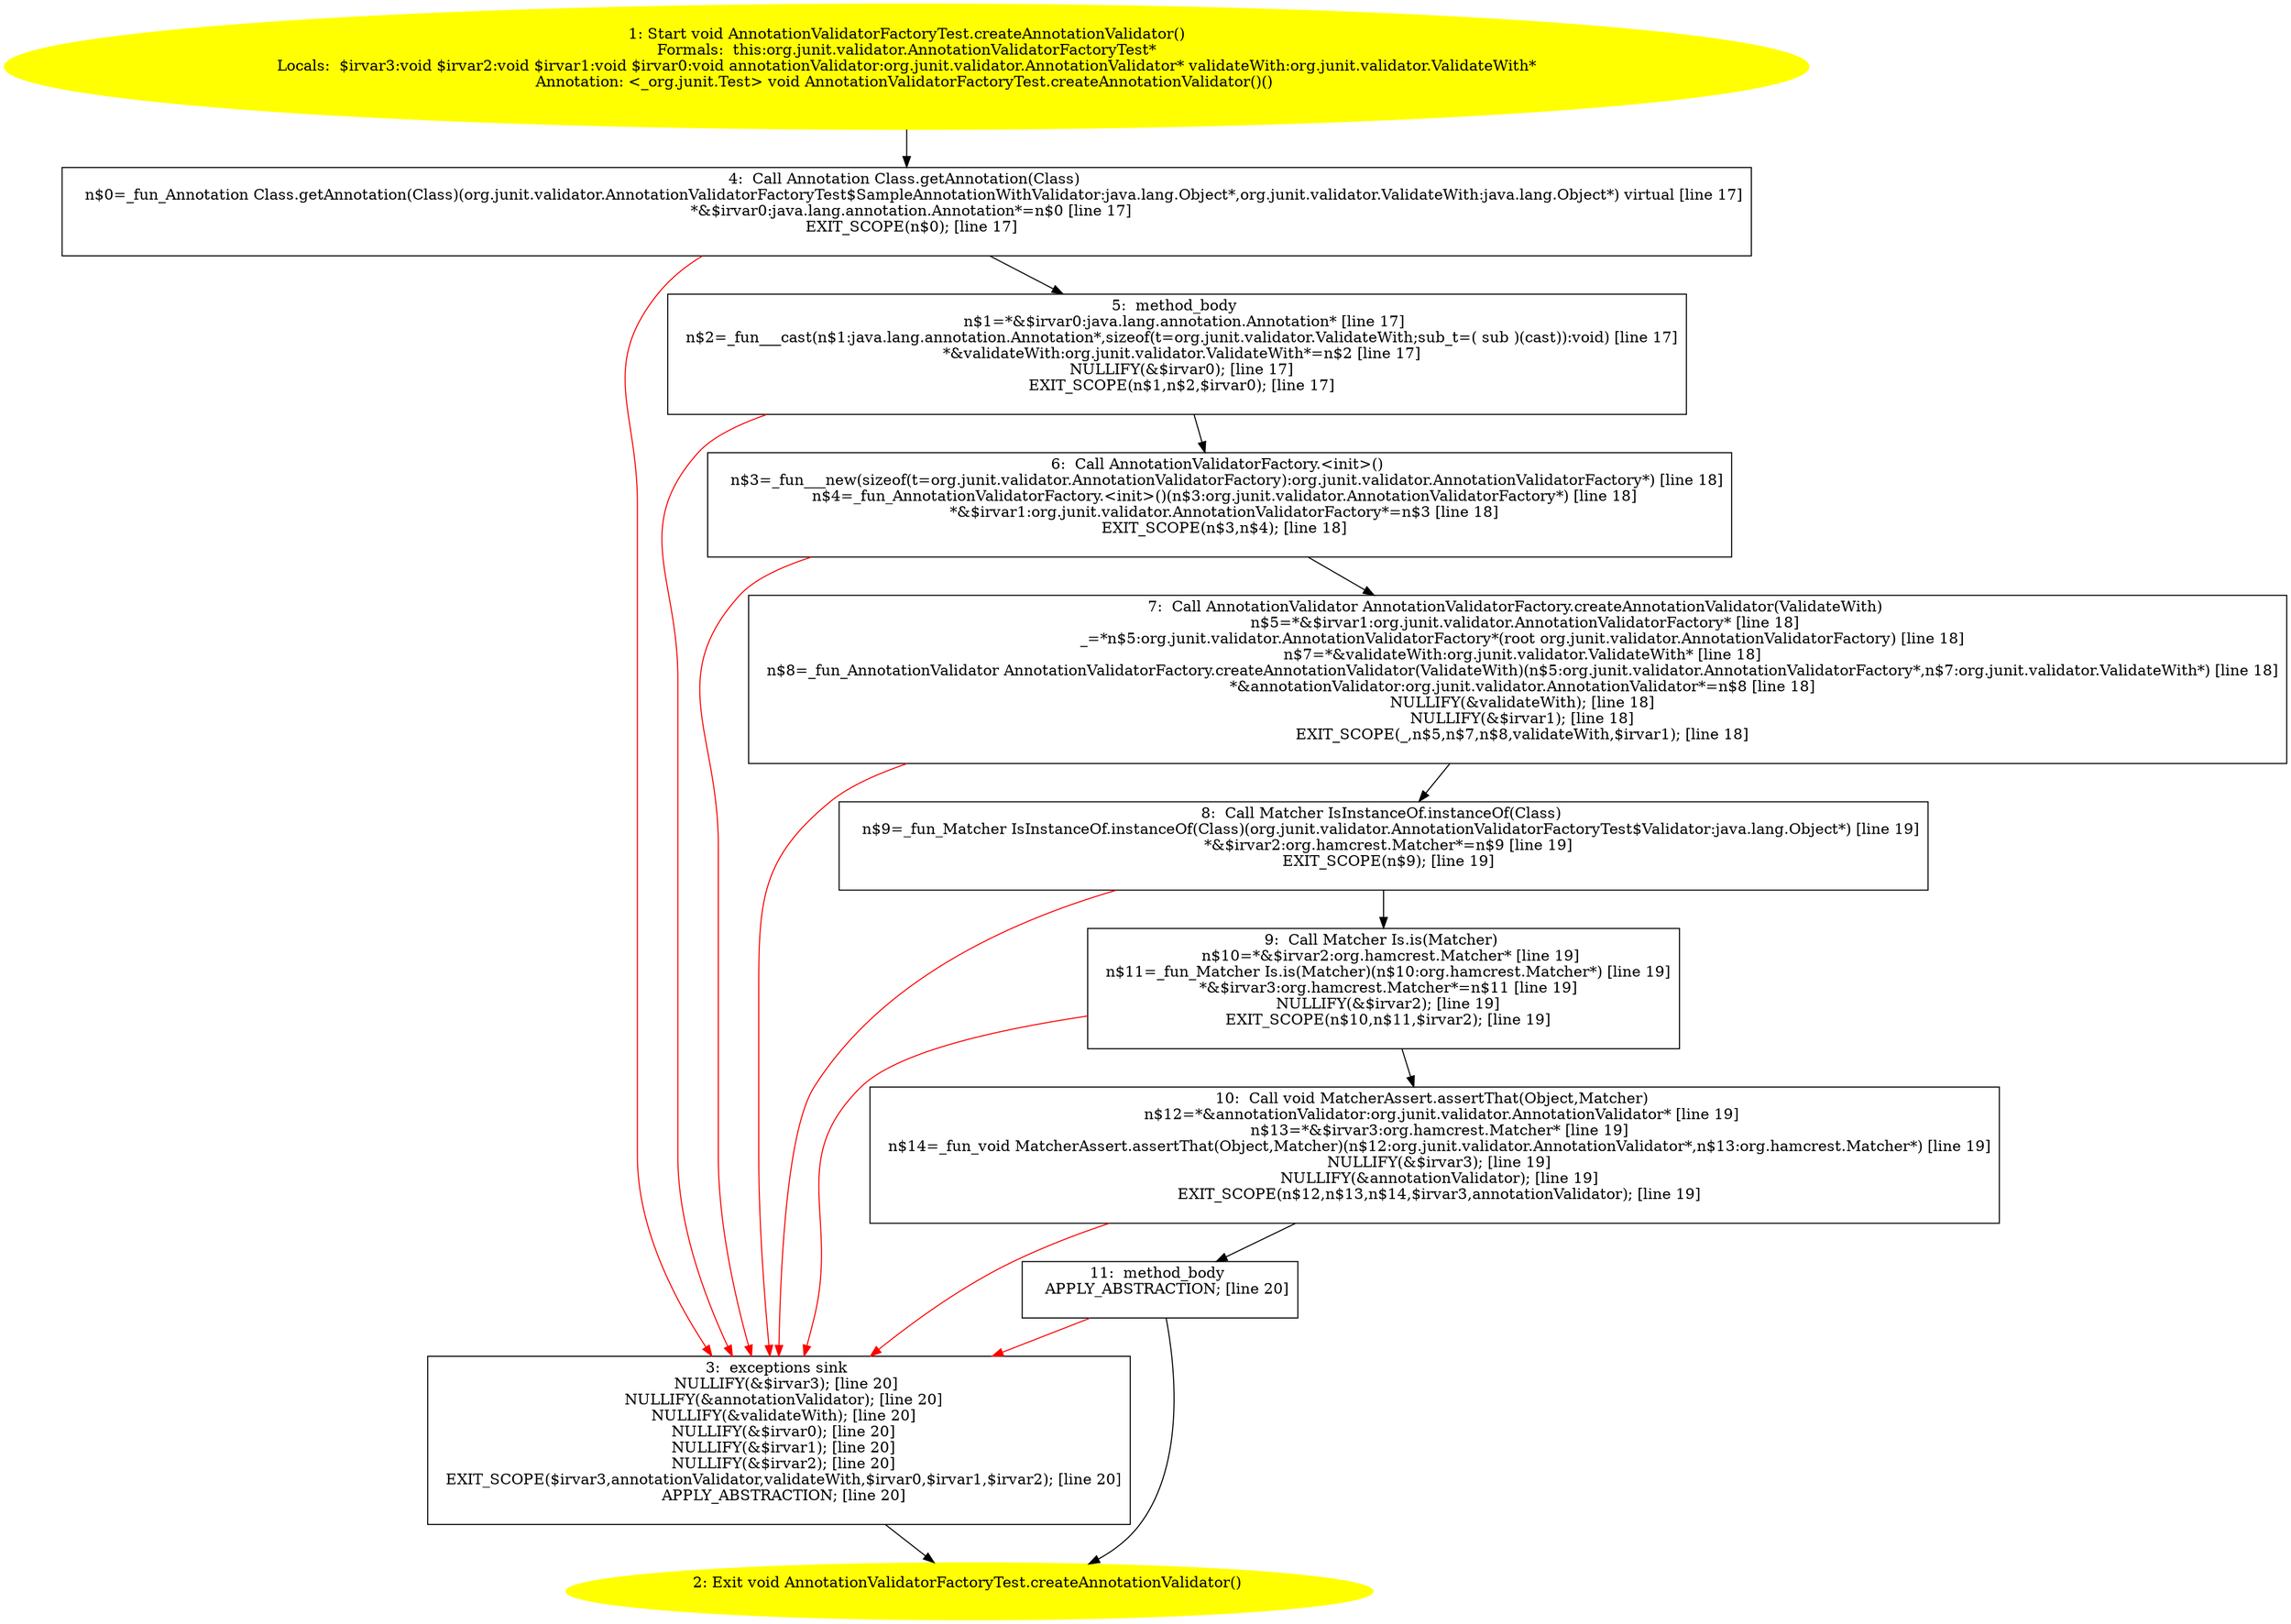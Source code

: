 /* @generated */
digraph cfg {
"org.junit.validator.AnnotationValidatorFactoryTest.createAnnotationValidator():void.1bb557bd5adbfee47a4e2b89e073e8ca_1" [label="1: Start void AnnotationValidatorFactoryTest.createAnnotationValidator()\nFormals:  this:org.junit.validator.AnnotationValidatorFactoryTest*\nLocals:  $irvar3:void $irvar2:void $irvar1:void $irvar0:void annotationValidator:org.junit.validator.AnnotationValidator* validateWith:org.junit.validator.ValidateWith*\nAnnotation: <_org.junit.Test> void AnnotationValidatorFactoryTest.createAnnotationValidator()() \n  " color=yellow style=filled]
	

	 "org.junit.validator.AnnotationValidatorFactoryTest.createAnnotationValidator():void.1bb557bd5adbfee47a4e2b89e073e8ca_1" -> "org.junit.validator.AnnotationValidatorFactoryTest.createAnnotationValidator():void.1bb557bd5adbfee47a4e2b89e073e8ca_4" ;
"org.junit.validator.AnnotationValidatorFactoryTest.createAnnotationValidator():void.1bb557bd5adbfee47a4e2b89e073e8ca_2" [label="2: Exit void AnnotationValidatorFactoryTest.createAnnotationValidator() \n  " color=yellow style=filled]
	

"org.junit.validator.AnnotationValidatorFactoryTest.createAnnotationValidator():void.1bb557bd5adbfee47a4e2b89e073e8ca_3" [label="3:  exceptions sink \n   NULLIFY(&$irvar3); [line 20]\n  NULLIFY(&annotationValidator); [line 20]\n  NULLIFY(&validateWith); [line 20]\n  NULLIFY(&$irvar0); [line 20]\n  NULLIFY(&$irvar1); [line 20]\n  NULLIFY(&$irvar2); [line 20]\n  EXIT_SCOPE($irvar3,annotationValidator,validateWith,$irvar0,$irvar1,$irvar2); [line 20]\n  APPLY_ABSTRACTION; [line 20]\n " shape="box"]
	

	 "org.junit.validator.AnnotationValidatorFactoryTest.createAnnotationValidator():void.1bb557bd5adbfee47a4e2b89e073e8ca_3" -> "org.junit.validator.AnnotationValidatorFactoryTest.createAnnotationValidator():void.1bb557bd5adbfee47a4e2b89e073e8ca_2" ;
"org.junit.validator.AnnotationValidatorFactoryTest.createAnnotationValidator():void.1bb557bd5adbfee47a4e2b89e073e8ca_4" [label="4:  Call Annotation Class.getAnnotation(Class) \n   n$0=_fun_Annotation Class.getAnnotation(Class)(org.junit.validator.AnnotationValidatorFactoryTest$SampleAnnotationWithValidator:java.lang.Object*,org.junit.validator.ValidateWith:java.lang.Object*) virtual [line 17]\n  *&$irvar0:java.lang.annotation.Annotation*=n$0 [line 17]\n  EXIT_SCOPE(n$0); [line 17]\n " shape="box"]
	

	 "org.junit.validator.AnnotationValidatorFactoryTest.createAnnotationValidator():void.1bb557bd5adbfee47a4e2b89e073e8ca_4" -> "org.junit.validator.AnnotationValidatorFactoryTest.createAnnotationValidator():void.1bb557bd5adbfee47a4e2b89e073e8ca_5" ;
	 "org.junit.validator.AnnotationValidatorFactoryTest.createAnnotationValidator():void.1bb557bd5adbfee47a4e2b89e073e8ca_4" -> "org.junit.validator.AnnotationValidatorFactoryTest.createAnnotationValidator():void.1bb557bd5adbfee47a4e2b89e073e8ca_3" [color="red" ];
"org.junit.validator.AnnotationValidatorFactoryTest.createAnnotationValidator():void.1bb557bd5adbfee47a4e2b89e073e8ca_5" [label="5:  method_body \n   n$1=*&$irvar0:java.lang.annotation.Annotation* [line 17]\n  n$2=_fun___cast(n$1:java.lang.annotation.Annotation*,sizeof(t=org.junit.validator.ValidateWith;sub_t=( sub )(cast)):void) [line 17]\n  *&validateWith:org.junit.validator.ValidateWith*=n$2 [line 17]\n  NULLIFY(&$irvar0); [line 17]\n  EXIT_SCOPE(n$1,n$2,$irvar0); [line 17]\n " shape="box"]
	

	 "org.junit.validator.AnnotationValidatorFactoryTest.createAnnotationValidator():void.1bb557bd5adbfee47a4e2b89e073e8ca_5" -> "org.junit.validator.AnnotationValidatorFactoryTest.createAnnotationValidator():void.1bb557bd5adbfee47a4e2b89e073e8ca_6" ;
	 "org.junit.validator.AnnotationValidatorFactoryTest.createAnnotationValidator():void.1bb557bd5adbfee47a4e2b89e073e8ca_5" -> "org.junit.validator.AnnotationValidatorFactoryTest.createAnnotationValidator():void.1bb557bd5adbfee47a4e2b89e073e8ca_3" [color="red" ];
"org.junit.validator.AnnotationValidatorFactoryTest.createAnnotationValidator():void.1bb557bd5adbfee47a4e2b89e073e8ca_6" [label="6:  Call AnnotationValidatorFactory.<init>() \n   n$3=_fun___new(sizeof(t=org.junit.validator.AnnotationValidatorFactory):org.junit.validator.AnnotationValidatorFactory*) [line 18]\n  n$4=_fun_AnnotationValidatorFactory.<init>()(n$3:org.junit.validator.AnnotationValidatorFactory*) [line 18]\n  *&$irvar1:org.junit.validator.AnnotationValidatorFactory*=n$3 [line 18]\n  EXIT_SCOPE(n$3,n$4); [line 18]\n " shape="box"]
	

	 "org.junit.validator.AnnotationValidatorFactoryTest.createAnnotationValidator():void.1bb557bd5adbfee47a4e2b89e073e8ca_6" -> "org.junit.validator.AnnotationValidatorFactoryTest.createAnnotationValidator():void.1bb557bd5adbfee47a4e2b89e073e8ca_7" ;
	 "org.junit.validator.AnnotationValidatorFactoryTest.createAnnotationValidator():void.1bb557bd5adbfee47a4e2b89e073e8ca_6" -> "org.junit.validator.AnnotationValidatorFactoryTest.createAnnotationValidator():void.1bb557bd5adbfee47a4e2b89e073e8ca_3" [color="red" ];
"org.junit.validator.AnnotationValidatorFactoryTest.createAnnotationValidator():void.1bb557bd5adbfee47a4e2b89e073e8ca_7" [label="7:  Call AnnotationValidator AnnotationValidatorFactory.createAnnotationValidator(ValidateWith) \n   n$5=*&$irvar1:org.junit.validator.AnnotationValidatorFactory* [line 18]\n  _=*n$5:org.junit.validator.AnnotationValidatorFactory*(root org.junit.validator.AnnotationValidatorFactory) [line 18]\n  n$7=*&validateWith:org.junit.validator.ValidateWith* [line 18]\n  n$8=_fun_AnnotationValidator AnnotationValidatorFactory.createAnnotationValidator(ValidateWith)(n$5:org.junit.validator.AnnotationValidatorFactory*,n$7:org.junit.validator.ValidateWith*) [line 18]\n  *&annotationValidator:org.junit.validator.AnnotationValidator*=n$8 [line 18]\n  NULLIFY(&validateWith); [line 18]\n  NULLIFY(&$irvar1); [line 18]\n  EXIT_SCOPE(_,n$5,n$7,n$8,validateWith,$irvar1); [line 18]\n " shape="box"]
	

	 "org.junit.validator.AnnotationValidatorFactoryTest.createAnnotationValidator():void.1bb557bd5adbfee47a4e2b89e073e8ca_7" -> "org.junit.validator.AnnotationValidatorFactoryTest.createAnnotationValidator():void.1bb557bd5adbfee47a4e2b89e073e8ca_8" ;
	 "org.junit.validator.AnnotationValidatorFactoryTest.createAnnotationValidator():void.1bb557bd5adbfee47a4e2b89e073e8ca_7" -> "org.junit.validator.AnnotationValidatorFactoryTest.createAnnotationValidator():void.1bb557bd5adbfee47a4e2b89e073e8ca_3" [color="red" ];
"org.junit.validator.AnnotationValidatorFactoryTest.createAnnotationValidator():void.1bb557bd5adbfee47a4e2b89e073e8ca_8" [label="8:  Call Matcher IsInstanceOf.instanceOf(Class) \n   n$9=_fun_Matcher IsInstanceOf.instanceOf(Class)(org.junit.validator.AnnotationValidatorFactoryTest$Validator:java.lang.Object*) [line 19]\n  *&$irvar2:org.hamcrest.Matcher*=n$9 [line 19]\n  EXIT_SCOPE(n$9); [line 19]\n " shape="box"]
	

	 "org.junit.validator.AnnotationValidatorFactoryTest.createAnnotationValidator():void.1bb557bd5adbfee47a4e2b89e073e8ca_8" -> "org.junit.validator.AnnotationValidatorFactoryTest.createAnnotationValidator():void.1bb557bd5adbfee47a4e2b89e073e8ca_9" ;
	 "org.junit.validator.AnnotationValidatorFactoryTest.createAnnotationValidator():void.1bb557bd5adbfee47a4e2b89e073e8ca_8" -> "org.junit.validator.AnnotationValidatorFactoryTest.createAnnotationValidator():void.1bb557bd5adbfee47a4e2b89e073e8ca_3" [color="red" ];
"org.junit.validator.AnnotationValidatorFactoryTest.createAnnotationValidator():void.1bb557bd5adbfee47a4e2b89e073e8ca_9" [label="9:  Call Matcher Is.is(Matcher) \n   n$10=*&$irvar2:org.hamcrest.Matcher* [line 19]\n  n$11=_fun_Matcher Is.is(Matcher)(n$10:org.hamcrest.Matcher*) [line 19]\n  *&$irvar3:org.hamcrest.Matcher*=n$11 [line 19]\n  NULLIFY(&$irvar2); [line 19]\n  EXIT_SCOPE(n$10,n$11,$irvar2); [line 19]\n " shape="box"]
	

	 "org.junit.validator.AnnotationValidatorFactoryTest.createAnnotationValidator():void.1bb557bd5adbfee47a4e2b89e073e8ca_9" -> "org.junit.validator.AnnotationValidatorFactoryTest.createAnnotationValidator():void.1bb557bd5adbfee47a4e2b89e073e8ca_10" ;
	 "org.junit.validator.AnnotationValidatorFactoryTest.createAnnotationValidator():void.1bb557bd5adbfee47a4e2b89e073e8ca_9" -> "org.junit.validator.AnnotationValidatorFactoryTest.createAnnotationValidator():void.1bb557bd5adbfee47a4e2b89e073e8ca_3" [color="red" ];
"org.junit.validator.AnnotationValidatorFactoryTest.createAnnotationValidator():void.1bb557bd5adbfee47a4e2b89e073e8ca_10" [label="10:  Call void MatcherAssert.assertThat(Object,Matcher) \n   n$12=*&annotationValidator:org.junit.validator.AnnotationValidator* [line 19]\n  n$13=*&$irvar3:org.hamcrest.Matcher* [line 19]\n  n$14=_fun_void MatcherAssert.assertThat(Object,Matcher)(n$12:org.junit.validator.AnnotationValidator*,n$13:org.hamcrest.Matcher*) [line 19]\n  NULLIFY(&$irvar3); [line 19]\n  NULLIFY(&annotationValidator); [line 19]\n  EXIT_SCOPE(n$12,n$13,n$14,$irvar3,annotationValidator); [line 19]\n " shape="box"]
	

	 "org.junit.validator.AnnotationValidatorFactoryTest.createAnnotationValidator():void.1bb557bd5adbfee47a4e2b89e073e8ca_10" -> "org.junit.validator.AnnotationValidatorFactoryTest.createAnnotationValidator():void.1bb557bd5adbfee47a4e2b89e073e8ca_11" ;
	 "org.junit.validator.AnnotationValidatorFactoryTest.createAnnotationValidator():void.1bb557bd5adbfee47a4e2b89e073e8ca_10" -> "org.junit.validator.AnnotationValidatorFactoryTest.createAnnotationValidator():void.1bb557bd5adbfee47a4e2b89e073e8ca_3" [color="red" ];
"org.junit.validator.AnnotationValidatorFactoryTest.createAnnotationValidator():void.1bb557bd5adbfee47a4e2b89e073e8ca_11" [label="11:  method_body \n   APPLY_ABSTRACTION; [line 20]\n " shape="box"]
	

	 "org.junit.validator.AnnotationValidatorFactoryTest.createAnnotationValidator():void.1bb557bd5adbfee47a4e2b89e073e8ca_11" -> "org.junit.validator.AnnotationValidatorFactoryTest.createAnnotationValidator():void.1bb557bd5adbfee47a4e2b89e073e8ca_2" ;
	 "org.junit.validator.AnnotationValidatorFactoryTest.createAnnotationValidator():void.1bb557bd5adbfee47a4e2b89e073e8ca_11" -> "org.junit.validator.AnnotationValidatorFactoryTest.createAnnotationValidator():void.1bb557bd5adbfee47a4e2b89e073e8ca_3" [color="red" ];
}
